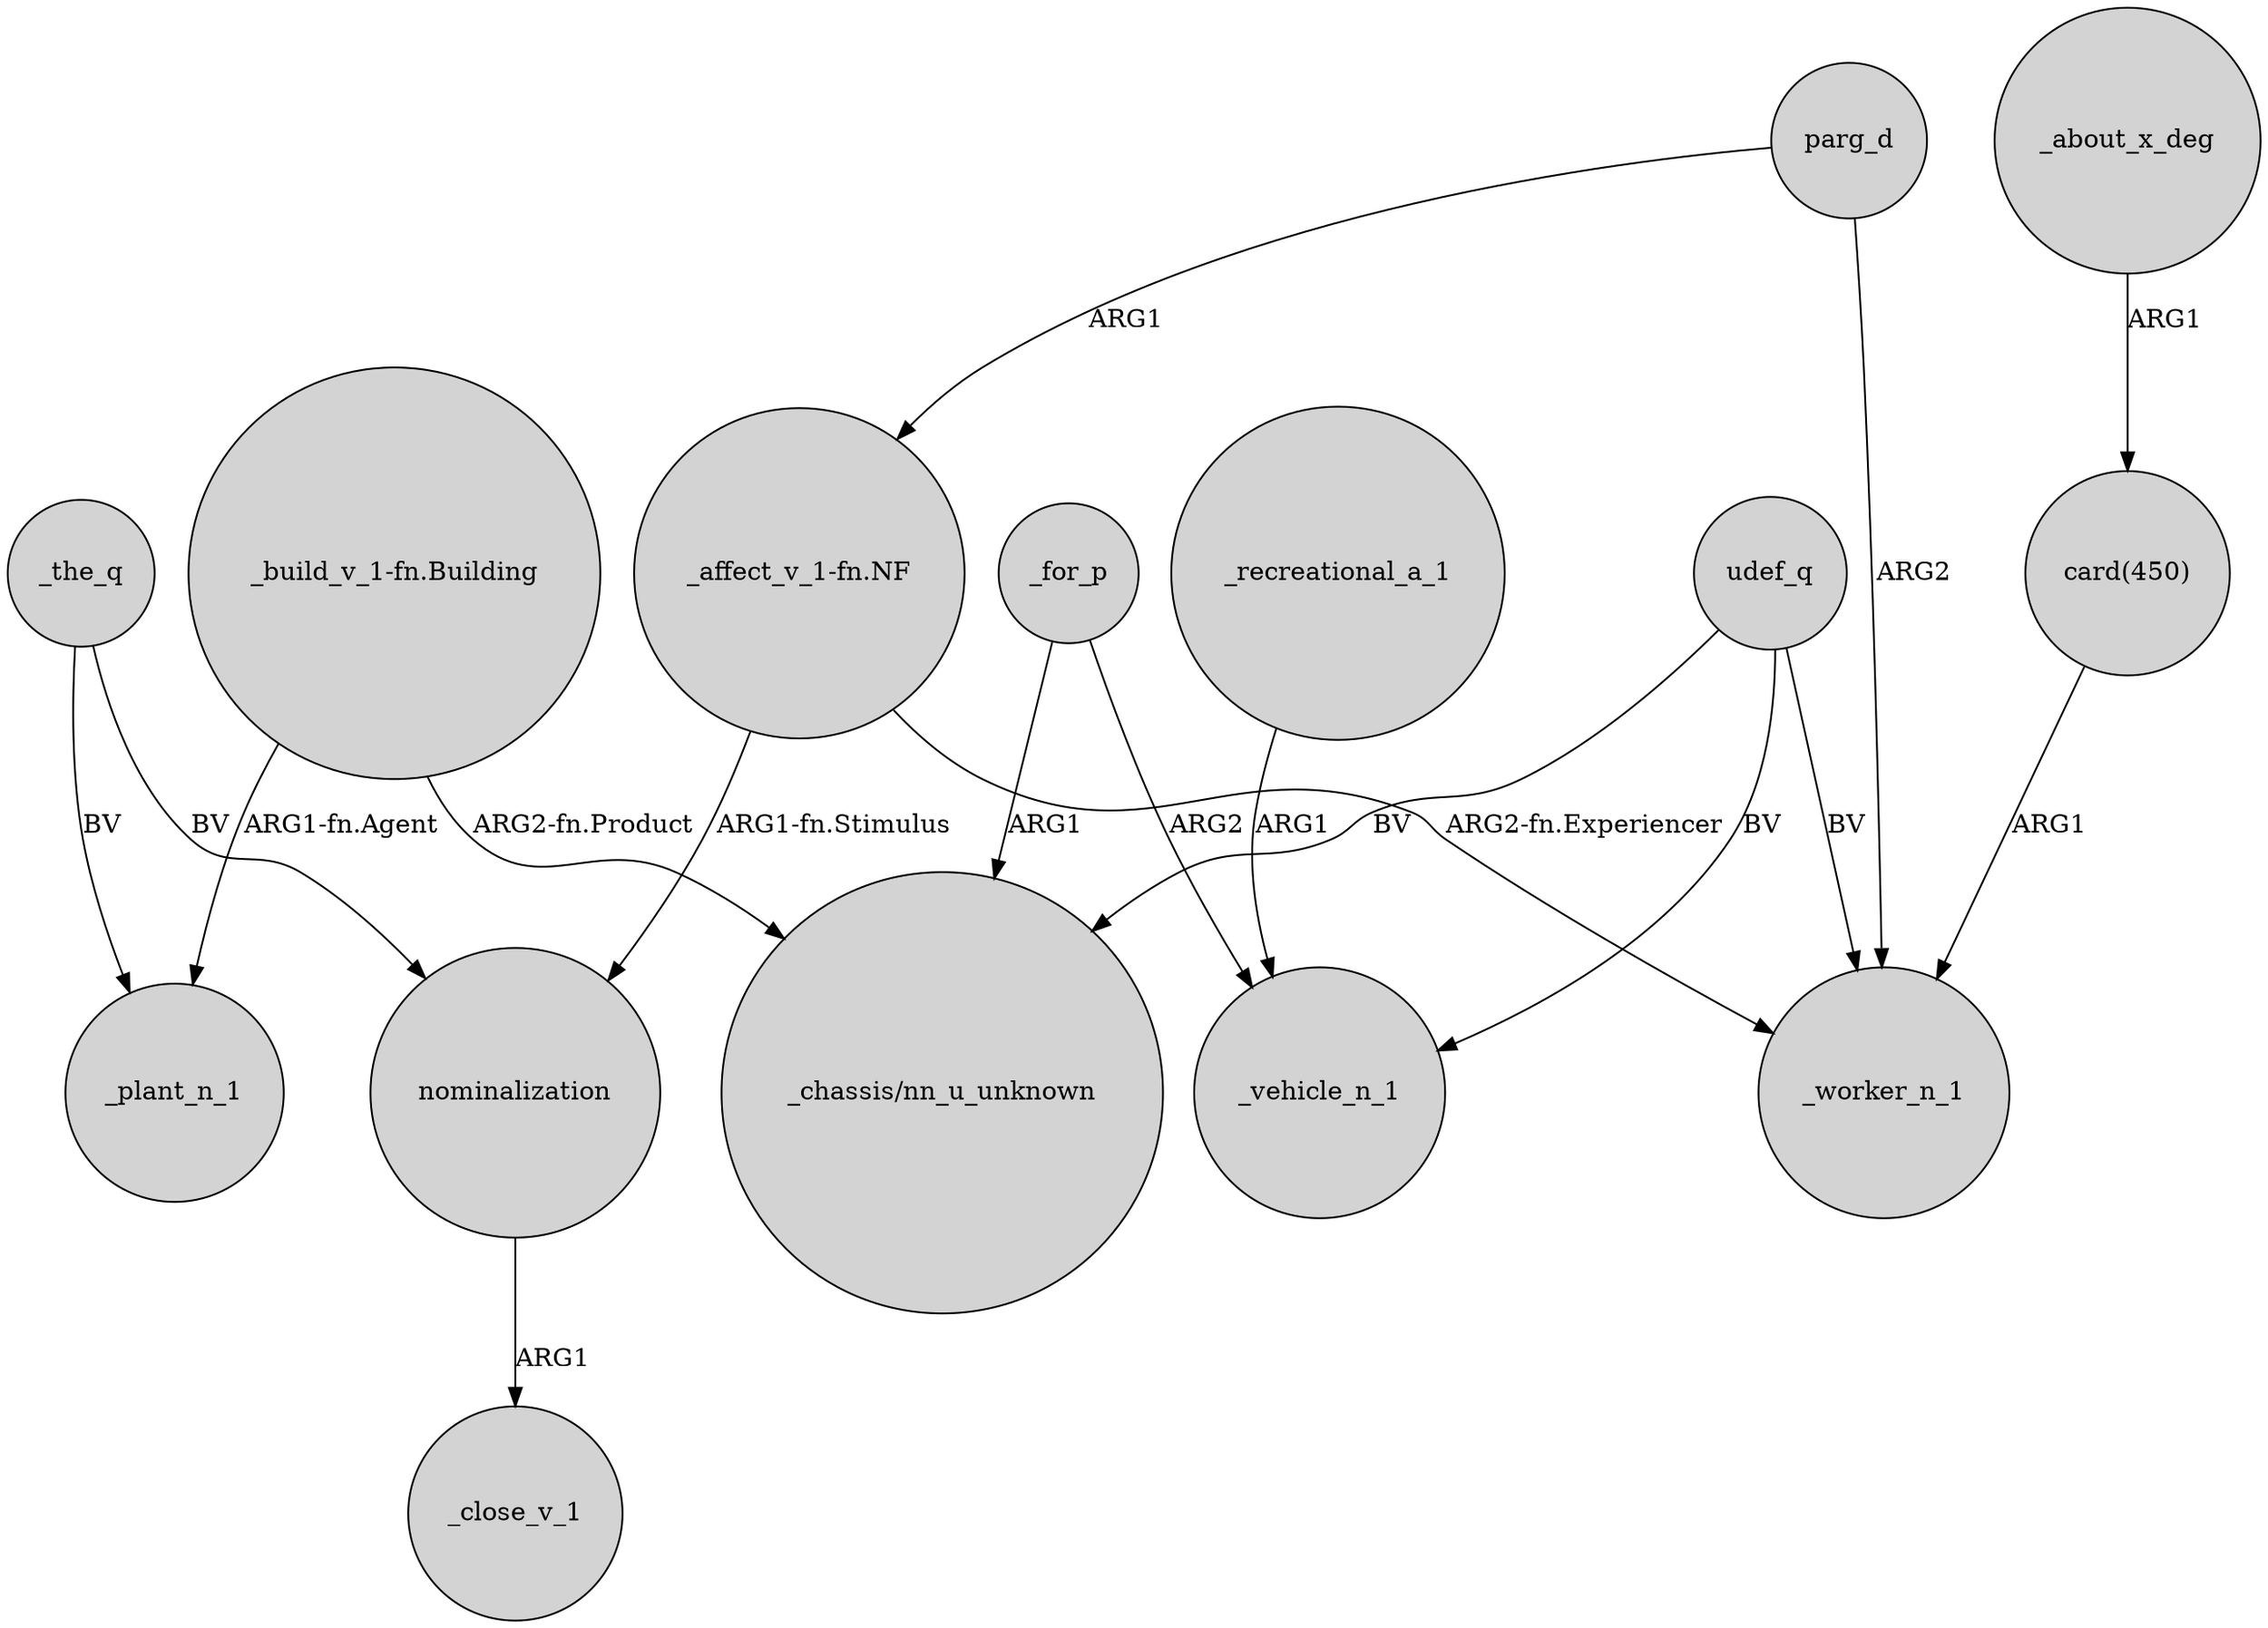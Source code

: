 digraph {
	node [shape=circle style=filled]
	"_affect_v_1-fn.NF" -> nominalization [label="ARG1-fn.Stimulus"]
	_recreational_a_1 -> _vehicle_n_1 [label=ARG1]
	"_build_v_1-fn.Building" -> _plant_n_1 [label="ARG1-fn.Agent"]
	_for_p -> _vehicle_n_1 [label=ARG2]
	_about_x_deg -> "card(450)" [label=ARG1]
	parg_d -> "_affect_v_1-fn.NF" [label=ARG1]
	nominalization -> _close_v_1 [label=ARG1]
	"card(450)" -> _worker_n_1 [label=ARG1]
	_the_q -> _plant_n_1 [label=BV]
	_for_p -> "_chassis/nn_u_unknown" [label=ARG1]
	udef_q -> _vehicle_n_1 [label=BV]
	udef_q -> "_chassis/nn_u_unknown" [label=BV]
	parg_d -> _worker_n_1 [label=ARG2]
	_the_q -> nominalization [label=BV]
	"_build_v_1-fn.Building" -> "_chassis/nn_u_unknown" [label="ARG2-fn.Product"]
	udef_q -> _worker_n_1 [label=BV]
	"_affect_v_1-fn.NF" -> _worker_n_1 [label="ARG2-fn.Experiencer"]
}
